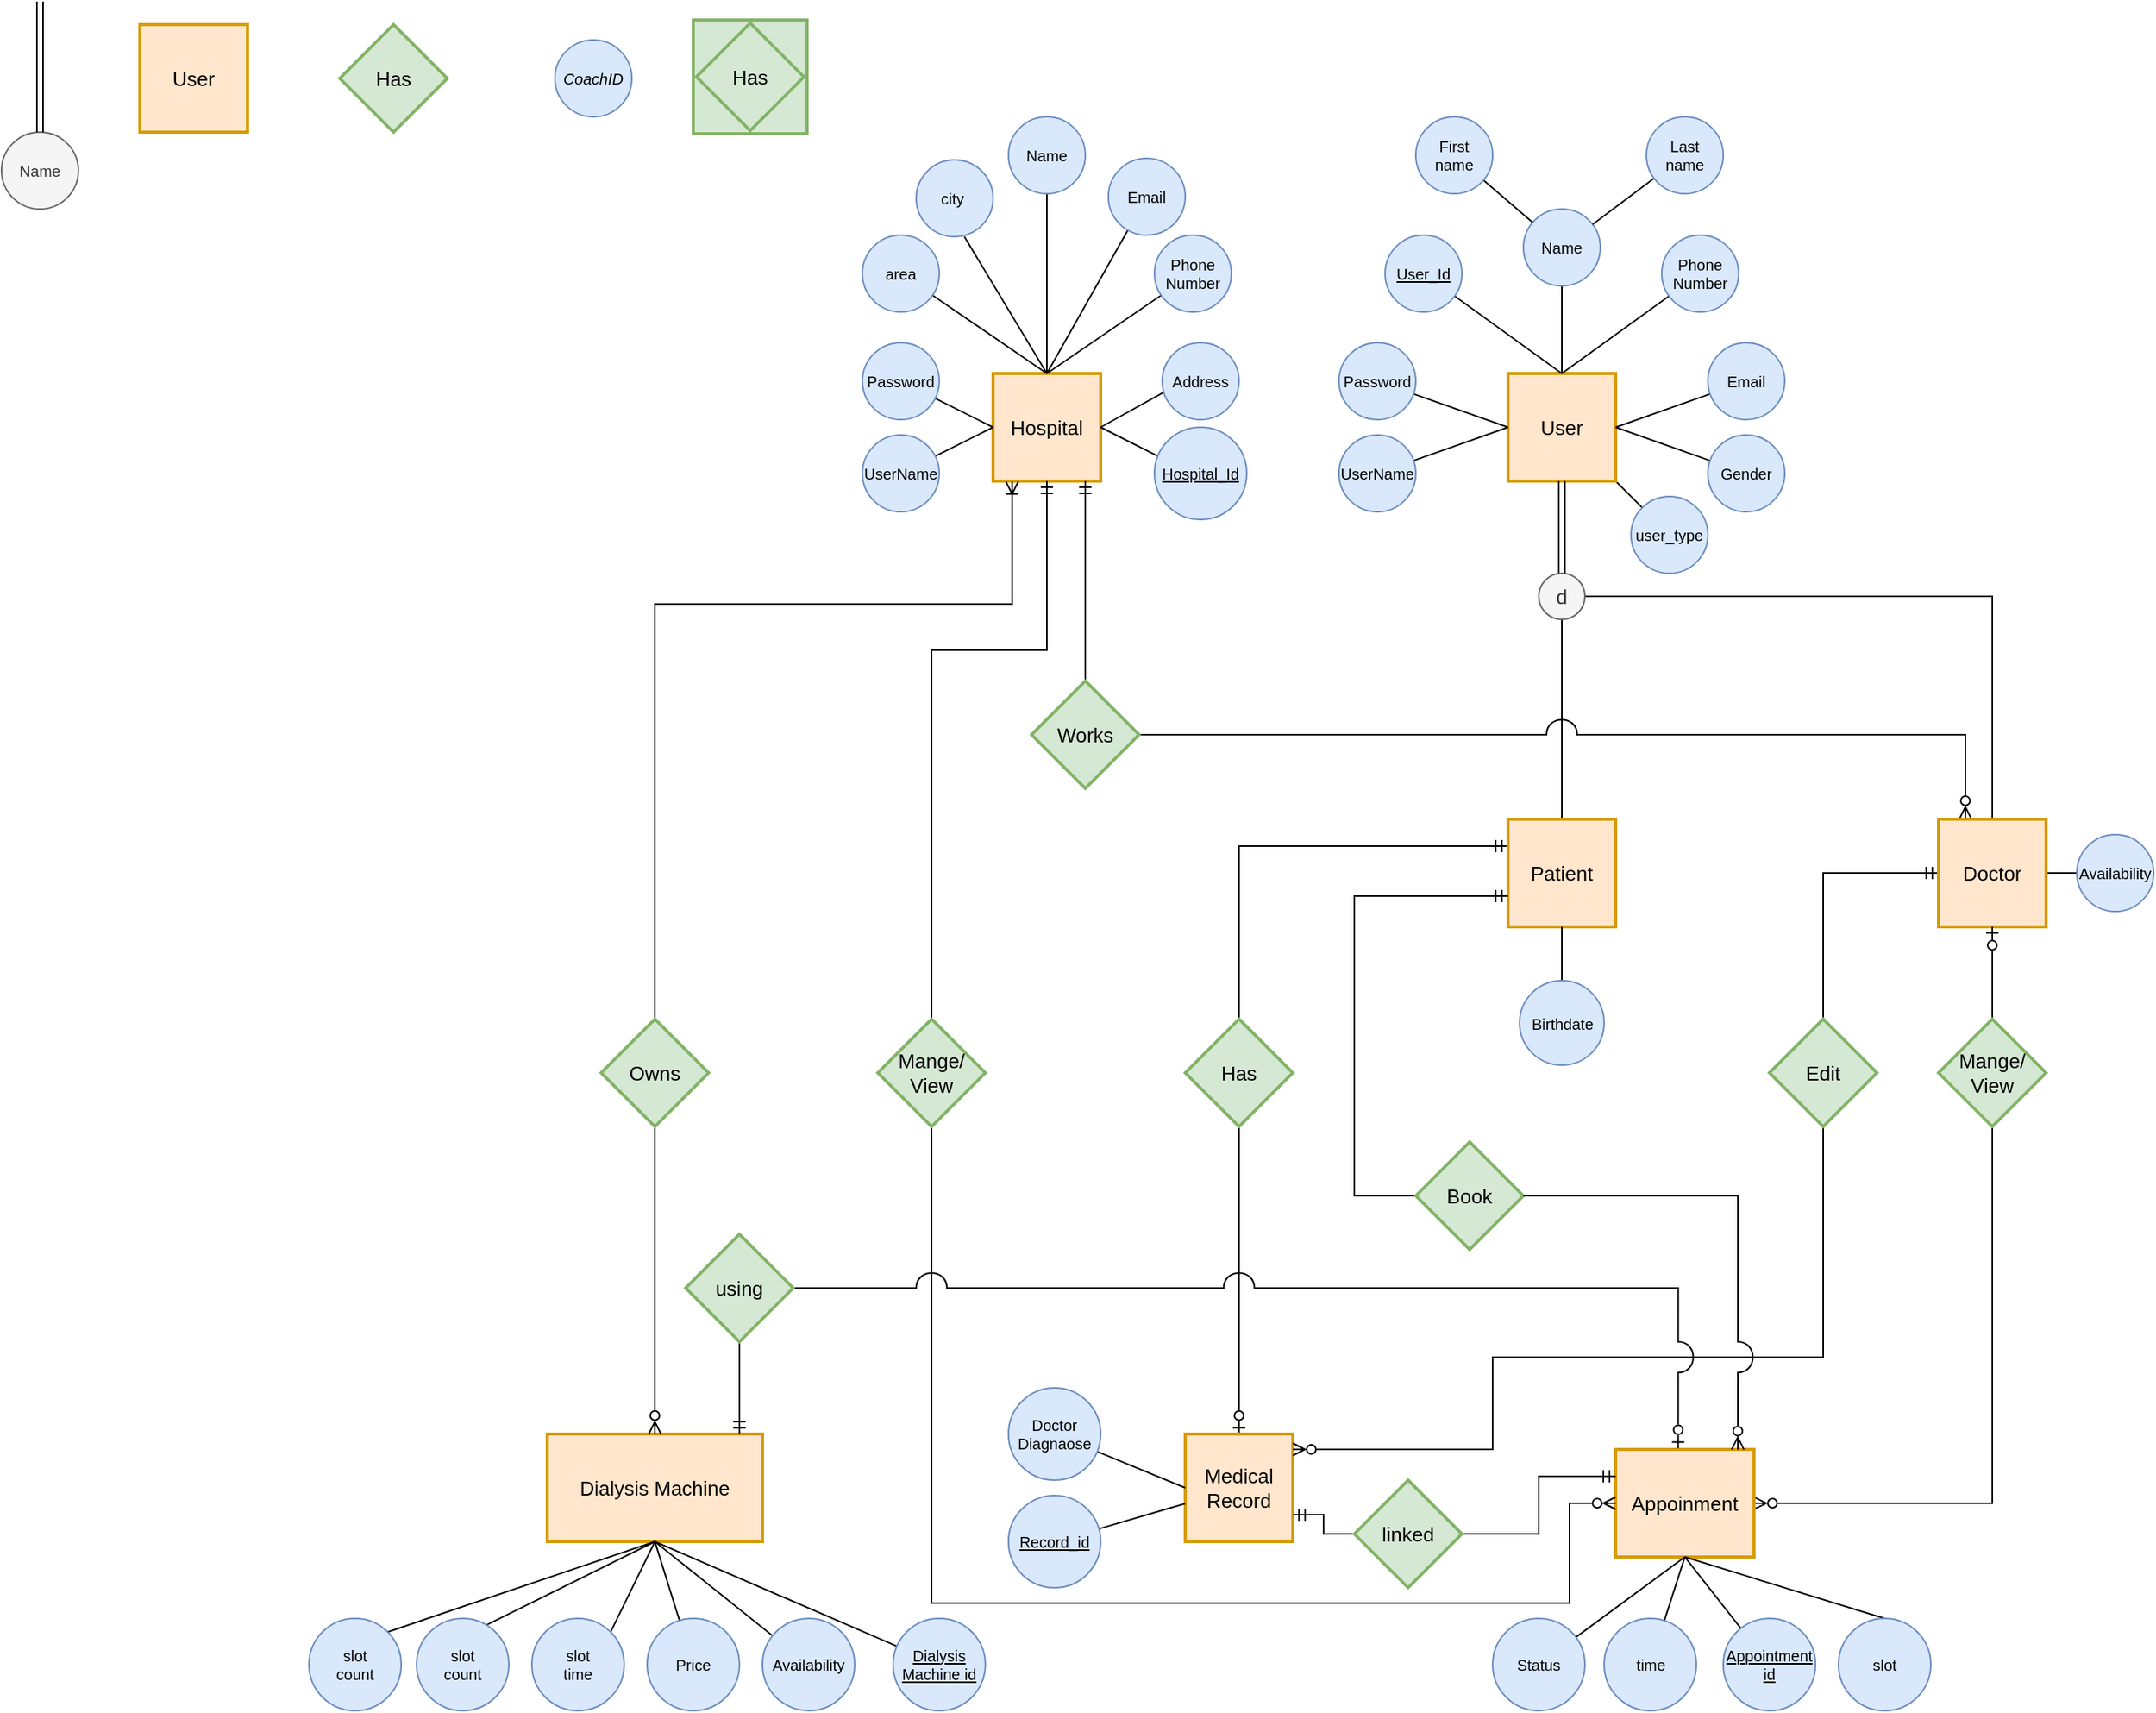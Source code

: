 <mxfile version="21.2.8" type="device">
  <diagram id="fc1f3b67-3c9b-b1b3-7705-706421d27264" name="ERD Habit Tracker app">
    <mxGraphModel dx="1839" dy="582" grid="1" gridSize="10" guides="1" tooltips="1" connect="1" arrows="1" fold="1" page="1" pageScale="1" pageWidth="850" pageHeight="1100" math="0" shadow="0">
      <root>
        <mxCell id="0" />
        <mxCell id="1" parent="0" />
        <mxCell id="j54vr8sCM3AS_-4BOwvj-5" value="Name" style="ellipse;whiteSpace=wrap;html=1;aspect=fixed;fontSize=10;fillColor=#f5f5f5;strokeColor=#666666;fontColor=#333333;" parent="1" vertex="1">
          <mxGeometry x="-830" y="103" width="50" height="50" as="geometry" />
        </mxCell>
        <mxCell id="j54vr8sCM3AS_-4BOwvj-6" value="" style="shape=link;html=1;rounded=0;exitX=0.5;exitY=1;exitDx=0;exitDy=0;" parent="1" target="j54vr8sCM3AS_-4BOwvj-5" edge="1">
          <mxGeometry relative="1" as="geometry">
            <mxPoint x="-805" y="18" as="sourcePoint" />
            <mxPoint x="-630" y="70" as="targetPoint" />
          </mxGeometry>
        </mxCell>
        <mxCell id="j54vr8sCM3AS_-4BOwvj-7" value="User" style="strokeWidth=2;whiteSpace=wrap;html=1;align=center;fontSize=13;fontFamily=Helvetica;fontColor=#000000;strokeColor=#d79b00;fillColor=#ffe6cc;" parent="1" vertex="1">
          <mxGeometry x="-740" y="33" width="70" height="70" as="geometry" />
        </mxCell>
        <mxCell id="j54vr8sCM3AS_-4BOwvj-8" value="Has" style="shape=rhombus;strokeWidth=2;fontSize=13;perimeter=rhombusPerimeter;whiteSpace=wrap;html=1;align=center;fillColor=#d5e8d4;strokeColor=#82b366;" parent="1" vertex="1">
          <mxGeometry x="-610" y="33" width="70" height="70" as="geometry" />
        </mxCell>
        <mxCell id="j54vr8sCM3AS_-4BOwvj-9" value="&lt;i&gt;CoachID&lt;/i&gt;" style="ellipse;whiteSpace=wrap;html=1;aspect=fixed;fontSize=10;fillColor=#dae8fc;strokeColor=#6c8ebf;" parent="1" vertex="1">
          <mxGeometry x="-470" y="43" width="50" height="50" as="geometry" />
        </mxCell>
        <mxCell id="j54vr8sCM3AS_-4BOwvj-12" value="" style="group" parent="1" vertex="1" connectable="0">
          <mxGeometry x="-380" y="30" width="74" height="74" as="geometry" />
        </mxCell>
        <mxCell id="j54vr8sCM3AS_-4BOwvj-13" value="Entity" style="strokeWidth=2;whiteSpace=wrap;html=1;align=center;fontSize=14;fillColor=#d5e8d4;strokeColor=#82b366;" parent="j54vr8sCM3AS_-4BOwvj-12" vertex="1">
          <mxGeometry width="74" height="74" as="geometry" />
        </mxCell>
        <mxCell id="j54vr8sCM3AS_-4BOwvj-14" value="Has" style="shape=rhombus;strokeWidth=2;fontSize=13;perimeter=rhombusPerimeter;whiteSpace=wrap;html=1;align=center;fillColor=#d5e8d4;strokeColor=#82b366;" parent="j54vr8sCM3AS_-4BOwvj-12" vertex="1">
          <mxGeometry x="2" y="2" width="70" height="70" as="geometry" />
        </mxCell>
        <mxCell id="8S6d5TV-LSRBYTjxFOdh-2" style="rounded=0;orthogonalLoop=1;jettySize=auto;html=1;exitX=1;exitY=1;exitDx=0;exitDy=0;entryX=0;entryY=0;entryDx=0;entryDy=0;endArrow=none;endFill=0;" edge="1" parent="1" source="j54vr8sCM3AS_-4BOwvj-15" target="8S6d5TV-LSRBYTjxFOdh-1">
          <mxGeometry relative="1" as="geometry" />
        </mxCell>
        <mxCell id="j54vr8sCM3AS_-4BOwvj-15" value="User" style="strokeWidth=2;whiteSpace=wrap;html=1;align=center;fontSize=13;fontFamily=Helvetica;fontColor=#000000;strokeColor=#d79b00;fillColor=#ffe6cc;" parent="1" vertex="1">
          <mxGeometry x="150" y="260" width="70" height="70" as="geometry" />
        </mxCell>
        <mxCell id="j54vr8sCM3AS_-4BOwvj-18" style="rounded=0;orthogonalLoop=1;jettySize=auto;html=1;endArrow=none;endFill=0;entryX=0.5;entryY=0;entryDx=0;entryDy=0;" parent="1" source="j54vr8sCM3AS_-4BOwvj-17" target="j54vr8sCM3AS_-4BOwvj-15" edge="1">
          <mxGeometry relative="1" as="geometry" />
        </mxCell>
        <mxCell id="j54vr8sCM3AS_-4BOwvj-17" value="&lt;u&gt;User_Id&lt;/u&gt;" style="ellipse;whiteSpace=wrap;html=1;aspect=fixed;fontSize=10;fillColor=#dae8fc;strokeColor=#6c8ebf;" parent="1" vertex="1">
          <mxGeometry x="70" y="170" width="50" height="50" as="geometry" />
        </mxCell>
        <mxCell id="j54vr8sCM3AS_-4BOwvj-29" style="rounded=0;orthogonalLoop=1;jettySize=auto;html=1;endArrow=none;endFill=0;entryX=0.5;entryY=0;entryDx=0;entryDy=0;" parent="1" source="j54vr8sCM3AS_-4BOwvj-20" target="j54vr8sCM3AS_-4BOwvj-15" edge="1">
          <mxGeometry relative="1" as="geometry">
            <mxPoint x="190" y="250" as="targetPoint" />
          </mxGeometry>
        </mxCell>
        <mxCell id="j54vr8sCM3AS_-4BOwvj-20" value="Phone Number" style="ellipse;whiteSpace=wrap;html=1;aspect=fixed;fontSize=10;fillColor=#dae8fc;strokeColor=#6c8ebf;" parent="1" vertex="1">
          <mxGeometry x="250" y="170" width="50" height="50" as="geometry" />
        </mxCell>
        <mxCell id="j54vr8sCM3AS_-4BOwvj-26" style="rounded=0;orthogonalLoop=1;jettySize=auto;html=1;endArrow=none;endFill=0;" parent="1" source="j54vr8sCM3AS_-4BOwvj-22" target="j54vr8sCM3AS_-4BOwvj-15" edge="1">
          <mxGeometry relative="1" as="geometry" />
        </mxCell>
        <mxCell id="j54vr8sCM3AS_-4BOwvj-22" value="Name" style="ellipse;whiteSpace=wrap;html=1;aspect=fixed;fontSize=10;fillColor=#dae8fc;strokeColor=#6c8ebf;" parent="1" vertex="1">
          <mxGeometry x="160" y="153" width="50" height="50" as="geometry" />
        </mxCell>
        <mxCell id="j54vr8sCM3AS_-4BOwvj-27" style="rounded=0;orthogonalLoop=1;jettySize=auto;html=1;endArrow=none;endFill=0;" parent="1" source="j54vr8sCM3AS_-4BOwvj-24" target="j54vr8sCM3AS_-4BOwvj-22" edge="1">
          <mxGeometry relative="1" as="geometry" />
        </mxCell>
        <mxCell id="j54vr8sCM3AS_-4BOwvj-24" value="Last&lt;br&gt;name" style="ellipse;whiteSpace=wrap;html=1;aspect=fixed;fontSize=10;fillColor=#dae8fc;strokeColor=#6c8ebf;" parent="1" vertex="1">
          <mxGeometry x="240" y="93" width="50" height="50" as="geometry" />
        </mxCell>
        <mxCell id="j54vr8sCM3AS_-4BOwvj-28" style="rounded=0;orthogonalLoop=1;jettySize=auto;html=1;endArrow=none;endFill=0;" parent="1" source="j54vr8sCM3AS_-4BOwvj-25" target="j54vr8sCM3AS_-4BOwvj-22" edge="1">
          <mxGeometry relative="1" as="geometry" />
        </mxCell>
        <mxCell id="j54vr8sCM3AS_-4BOwvj-25" value="First &lt;br&gt;name" style="ellipse;whiteSpace=wrap;html=1;aspect=fixed;fontSize=10;fillColor=#dae8fc;strokeColor=#6c8ebf;" parent="1" vertex="1">
          <mxGeometry x="90" y="93" width="50" height="50" as="geometry" />
        </mxCell>
        <mxCell id="j54vr8sCM3AS_-4BOwvj-30" style="rounded=0;orthogonalLoop=1;jettySize=auto;html=1;endArrow=none;endFill=0;entryX=1;entryY=0.5;entryDx=0;entryDy=0;" parent="1" source="j54vr8sCM3AS_-4BOwvj-31" target="j54vr8sCM3AS_-4BOwvj-15" edge="1">
          <mxGeometry relative="1" as="geometry">
            <mxPoint x="227" y="270" as="targetPoint" />
          </mxGeometry>
        </mxCell>
        <mxCell id="j54vr8sCM3AS_-4BOwvj-31" value="Email" style="ellipse;whiteSpace=wrap;html=1;aspect=fixed;fontSize=10;fillColor=#dae8fc;strokeColor=#6c8ebf;" parent="1" vertex="1">
          <mxGeometry x="280" y="240" width="50" height="50" as="geometry" />
        </mxCell>
        <mxCell id="j54vr8sCM3AS_-4BOwvj-33" style="edgeStyle=orthogonalEdgeStyle;rounded=0;orthogonalLoop=1;jettySize=auto;html=1;endArrow=none;endFill=0;shape=link;" parent="1" source="j54vr8sCM3AS_-4BOwvj-32" target="j54vr8sCM3AS_-4BOwvj-15" edge="1">
          <mxGeometry relative="1" as="geometry" />
        </mxCell>
        <mxCell id="j54vr8sCM3AS_-4BOwvj-41" style="edgeStyle=orthogonalEdgeStyle;rounded=0;orthogonalLoop=1;jettySize=auto;html=1;entryX=0.5;entryY=0;entryDx=0;entryDy=0;endArrow=none;endFill=0;" parent="1" source="j54vr8sCM3AS_-4BOwvj-32" target="j54vr8sCM3AS_-4BOwvj-36" edge="1">
          <mxGeometry relative="1" as="geometry" />
        </mxCell>
        <mxCell id="j54vr8sCM3AS_-4BOwvj-42" style="edgeStyle=orthogonalEdgeStyle;rounded=0;orthogonalLoop=1;jettySize=auto;html=1;entryX=0.5;entryY=0;entryDx=0;entryDy=0;endArrow=none;endFill=0;" parent="1" source="j54vr8sCM3AS_-4BOwvj-32" target="j54vr8sCM3AS_-4BOwvj-35" edge="1">
          <mxGeometry relative="1" as="geometry" />
        </mxCell>
        <mxCell id="j54vr8sCM3AS_-4BOwvj-32" value="&lt;font style=&quot;font-size: 13px;&quot;&gt;d&lt;/font&gt;" style="ellipse;whiteSpace=wrap;html=1;aspect=fixed;fontSize=10;fillColor=#f5f5f5;strokeColor=#666666;fontColor=#333333;" parent="1" vertex="1">
          <mxGeometry x="170" y="390" width="30" height="30" as="geometry" />
        </mxCell>
        <mxCell id="-wELDlrGeIdnjE-AUqKl-13" style="edgeStyle=orthogonalEdgeStyle;rounded=0;orthogonalLoop=1;jettySize=auto;html=1;entryX=0.5;entryY=1;entryDx=0;entryDy=0;endArrow=none;endFill=0;" parent="1" source="j54vr8sCM3AS_-4BOwvj-34" target="-wELDlrGeIdnjE-AUqKl-12" edge="1">
          <mxGeometry relative="1" as="geometry" />
        </mxCell>
        <mxCell id="j54vr8sCM3AS_-4BOwvj-34" value="Hospital" style="strokeWidth=2;whiteSpace=wrap;html=1;align=center;fontSize=13;fontFamily=Helvetica;fontColor=#000000;strokeColor=#d79b00;fillColor=#ffe6cc;" parent="1" vertex="1">
          <mxGeometry x="-185" y="260" width="70" height="70" as="geometry" />
        </mxCell>
        <mxCell id="j54vr8sCM3AS_-4BOwvj-123" style="edgeStyle=orthogonalEdgeStyle;rounded=0;orthogonalLoop=1;jettySize=auto;html=1;entryX=0.5;entryY=0;entryDx=0;entryDy=0;endArrow=none;endFill=0;startArrow=ERmandOne;startFill=0;" parent="1" source="j54vr8sCM3AS_-4BOwvj-35" target="j54vr8sCM3AS_-4BOwvj-119" edge="1">
          <mxGeometry relative="1" as="geometry" />
        </mxCell>
        <mxCell id="j54vr8sCM3AS_-4BOwvj-141" style="edgeStyle=orthogonalEdgeStyle;rounded=0;orthogonalLoop=1;jettySize=auto;html=1;exitX=0.25;exitY=0;exitDx=0;exitDy=0;entryX=1;entryY=0.5;entryDx=0;entryDy=0;endArrow=none;endFill=0;startArrow=ERzeroToMany;startFill=0;jumpSize=20;jumpStyle=arc;" parent="1" source="j54vr8sCM3AS_-4BOwvj-35" target="j54vr8sCM3AS_-4BOwvj-129" edge="1">
          <mxGeometry relative="1" as="geometry">
            <mxPoint x="-240" y="505" as="targetPoint" />
            <Array as="points">
              <mxPoint x="448" y="495" />
            </Array>
          </mxGeometry>
        </mxCell>
        <mxCell id="EyjTof-p0_s5qoq8Op2--2" style="rounded=0;orthogonalLoop=1;jettySize=auto;html=1;exitX=1;exitY=0.5;exitDx=0;exitDy=0;entryX=0;entryY=0.5;entryDx=0;entryDy=0;endArrow=none;endFill=0;" parent="1" source="j54vr8sCM3AS_-4BOwvj-35" target="EyjTof-p0_s5qoq8Op2--1" edge="1">
          <mxGeometry relative="1" as="geometry" />
        </mxCell>
        <mxCell id="j54vr8sCM3AS_-4BOwvj-35" value="Doctor" style="strokeWidth=2;whiteSpace=wrap;html=1;align=center;fontSize=13;fontFamily=Helvetica;fontColor=#000000;strokeColor=#d79b00;fillColor=#ffe6cc;" parent="1" vertex="1">
          <mxGeometry x="430" y="550" width="70" height="70" as="geometry" />
        </mxCell>
        <mxCell id="j54vr8sCM3AS_-4BOwvj-76" style="edgeStyle=orthogonalEdgeStyle;rounded=0;orthogonalLoop=1;jettySize=auto;html=1;entryX=0.5;entryY=0;entryDx=0;entryDy=0;startArrow=ERmandOne;startFill=0;endArrow=none;endFill=0;jumpSize=9;exitX=0;exitY=0.25;exitDx=0;exitDy=0;" parent="1" source="j54vr8sCM3AS_-4BOwvj-36" target="j54vr8sCM3AS_-4BOwvj-62" edge="1">
          <mxGeometry relative="1" as="geometry" />
        </mxCell>
        <mxCell id="j54vr8sCM3AS_-4BOwvj-36" value="Patient" style="strokeWidth=2;whiteSpace=wrap;html=1;align=center;fontSize=13;fontFamily=Helvetica;fontColor=#000000;strokeColor=#d79b00;fillColor=#ffe6cc;" parent="1" vertex="1">
          <mxGeometry x="150" y="550" width="70" height="70" as="geometry" />
        </mxCell>
        <mxCell id="GgUCLowPB-rWNKc8fll5-7" style="rounded=0;orthogonalLoop=1;jettySize=auto;html=1;entryX=1;entryY=0.5;entryDx=0;entryDy=0;endArrow=none;endFill=0;" parent="1" target="j54vr8sCM3AS_-4BOwvj-34" edge="1">
          <mxGeometry relative="1" as="geometry">
            <mxPoint x="-77.431" y="313.962" as="sourcePoint" />
          </mxGeometry>
        </mxCell>
        <mxCell id="GgUCLowPB-rWNKc8fll5-8" style="rounded=0;orthogonalLoop=1;jettySize=auto;html=1;entryX=1;entryY=0.5;entryDx=0;entryDy=0;endArrow=none;endFill=0;exitX=0.1;exitY=0.6;exitDx=0;exitDy=0;exitPerimeter=0;" parent="1" source="kqjBh0B1r9YaiWJz7lT--20" target="j54vr8sCM3AS_-4BOwvj-34" edge="1">
          <mxGeometry relative="1" as="geometry">
            <mxPoint x="-81.047" y="274.884" as="sourcePoint" />
          </mxGeometry>
        </mxCell>
        <mxCell id="j54vr8sCM3AS_-4BOwvj-53" style="rounded=0;orthogonalLoop=1;jettySize=auto;html=1;entryX=0.5;entryY=1;entryDx=0;entryDy=0;endArrow=none;endFill=0;" parent="1" source="j54vr8sCM3AS_-4BOwvj-49" target="j54vr8sCM3AS_-4BOwvj-36" edge="1">
          <mxGeometry relative="1" as="geometry" />
        </mxCell>
        <mxCell id="j54vr8sCM3AS_-4BOwvj-49" value="Birthdate" style="ellipse;whiteSpace=wrap;html=1;aspect=fixed;fontSize=10;fillColor=#dae8fc;strokeColor=#6c8ebf;" parent="1" vertex="1">
          <mxGeometry x="157.5" y="655" width="55" height="55" as="geometry" />
        </mxCell>
        <mxCell id="j54vr8sCM3AS_-4BOwvj-68" style="edgeStyle=orthogonalEdgeStyle;rounded=0;orthogonalLoop=1;jettySize=auto;html=1;entryX=0.5;entryY=0;entryDx=0;entryDy=0;startArrow=none;startFill=0;endArrow=ERzeroToOne;endFill=0;" parent="1" source="j54vr8sCM3AS_-4BOwvj-62" target="j54vr8sCM3AS_-4BOwvj-63" edge="1">
          <mxGeometry relative="1" as="geometry" />
        </mxCell>
        <mxCell id="j54vr8sCM3AS_-4BOwvj-62" value="Has" style="shape=rhombus;strokeWidth=2;fontSize=13;perimeter=rhombusPerimeter;whiteSpace=wrap;html=1;align=center;fillColor=#d5e8d4;strokeColor=#82b366;" parent="1" vertex="1">
          <mxGeometry x="-60" y="680" width="70" height="70" as="geometry" />
        </mxCell>
        <mxCell id="j54vr8sCM3AS_-4BOwvj-63" value="Medical Record" style="strokeWidth=2;whiteSpace=wrap;html=1;align=center;fontSize=13;fontFamily=Helvetica;fontColor=#000000;strokeColor=#d79b00;fillColor=#ffe6cc;" parent="1" vertex="1">
          <mxGeometry x="-60" y="950" width="70" height="70" as="geometry" />
        </mxCell>
        <mxCell id="j54vr8sCM3AS_-4BOwvj-81" style="rounded=0;orthogonalLoop=1;jettySize=auto;html=1;endArrow=none;endFill=0;" parent="1" source="j54vr8sCM3AS_-4BOwvj-78" target="j54vr8sCM3AS_-4BOwvj-63" edge="1">
          <mxGeometry relative="1" as="geometry" />
        </mxCell>
        <mxCell id="j54vr8sCM3AS_-4BOwvj-78" value="&lt;u&gt;Record_id&lt;/u&gt;" style="ellipse;whiteSpace=wrap;html=1;aspect=fixed;fontSize=10;fillColor=#dae8fc;strokeColor=#6c8ebf;" parent="1" vertex="1">
          <mxGeometry x="-175" y="990" width="60" height="60" as="geometry" />
        </mxCell>
        <mxCell id="j54vr8sCM3AS_-4BOwvj-86" style="edgeStyle=orthogonalEdgeStyle;rounded=0;orthogonalLoop=1;jettySize=auto;html=1;entryX=0.5;entryY=1;entryDx=0;entryDy=0;endArrow=ERzeroToOne;endFill=0;" parent="1" source="j54vr8sCM3AS_-4BOwvj-84" target="j54vr8sCM3AS_-4BOwvj-35" edge="1">
          <mxGeometry relative="1" as="geometry" />
        </mxCell>
        <mxCell id="j54vr8sCM3AS_-4BOwvj-127" style="edgeStyle=orthogonalEdgeStyle;rounded=0;orthogonalLoop=1;jettySize=auto;html=1;entryX=1;entryY=0.5;entryDx=0;entryDy=0;endArrow=ERzeroToMany;endFill=0;" parent="1" source="j54vr8sCM3AS_-4BOwvj-84" target="j54vr8sCM3AS_-4BOwvj-94" edge="1">
          <mxGeometry relative="1" as="geometry">
            <mxPoint x="465" y="1020" as="targetPoint" />
            <Array as="points">
              <mxPoint x="465" y="995" />
            </Array>
          </mxGeometry>
        </mxCell>
        <mxCell id="j54vr8sCM3AS_-4BOwvj-84" value="Mange/&lt;br&gt;View" style="shape=rhombus;strokeWidth=2;fontSize=13;perimeter=rhombusPerimeter;whiteSpace=wrap;html=1;align=center;fillColor=#d5e8d4;strokeColor=#82b366;" parent="1" vertex="1">
          <mxGeometry x="430" y="680" width="70" height="70" as="geometry" />
        </mxCell>
        <mxCell id="j54vr8sCM3AS_-4BOwvj-90" style="edgeStyle=orthogonalEdgeStyle;rounded=0;orthogonalLoop=1;jettySize=auto;html=1;entryX=0;entryY=0.714;entryDx=0;entryDy=0;entryPerimeter=0;endArrow=ERmandOne;endFill=0;exitX=0;exitY=0.5;exitDx=0;exitDy=0;" parent="1" source="j54vr8sCM3AS_-4BOwvj-88" target="j54vr8sCM3AS_-4BOwvj-36" edge="1">
          <mxGeometry relative="1" as="geometry">
            <mxPoint x="40" y="600" as="targetPoint" />
            <Array as="points">
              <mxPoint x="50" y="795" />
              <mxPoint x="50" y="600" />
            </Array>
          </mxGeometry>
        </mxCell>
        <mxCell id="j54vr8sCM3AS_-4BOwvj-88" value="Book" style="shape=rhombus;strokeWidth=2;fontSize=13;perimeter=rhombusPerimeter;whiteSpace=wrap;html=1;align=center;fillColor=#d5e8d4;strokeColor=#82b366;" parent="1" vertex="1">
          <mxGeometry x="90" y="760" width="70" height="70" as="geometry" />
        </mxCell>
        <mxCell id="j54vr8sCM3AS_-4BOwvj-94" value="Appoinment" style="strokeWidth=2;whiteSpace=wrap;html=1;align=center;fontSize=13;fontFamily=Helvetica;fontColor=#000000;strokeColor=#d79b00;fillColor=#ffe6cc;" parent="1" vertex="1">
          <mxGeometry x="220" y="960" width="90" height="70" as="geometry" />
        </mxCell>
        <mxCell id="j54vr8sCM3AS_-4BOwvj-105" style="rounded=0;orthogonalLoop=1;jettySize=auto;html=1;entryX=0.5;entryY=1;entryDx=0;entryDy=0;endArrow=none;endFill=0;" parent="1" source="j54vr8sCM3AS_-4BOwvj-95" target="j54vr8sCM3AS_-4BOwvj-94" edge="1">
          <mxGeometry relative="1" as="geometry" />
        </mxCell>
        <mxCell id="j54vr8sCM3AS_-4BOwvj-95" value="Status" style="ellipse;whiteSpace=wrap;html=1;aspect=fixed;fontSize=10;fillColor=#dae8fc;strokeColor=#6c8ebf;" parent="1" vertex="1">
          <mxGeometry x="140" y="1070" width="60" height="60" as="geometry" />
        </mxCell>
        <mxCell id="j54vr8sCM3AS_-4BOwvj-104" style="rounded=0;orthogonalLoop=1;jettySize=auto;html=1;endArrow=none;endFill=0;entryX=0.5;entryY=1;entryDx=0;entryDy=0;" parent="1" source="j54vr8sCM3AS_-4BOwvj-99" target="j54vr8sCM3AS_-4BOwvj-94" edge="1">
          <mxGeometry relative="1" as="geometry" />
        </mxCell>
        <mxCell id="j54vr8sCM3AS_-4BOwvj-99" value="time" style="ellipse;whiteSpace=wrap;html=1;aspect=fixed;fontSize=10;fillColor=#dae8fc;strokeColor=#6c8ebf;" parent="1" vertex="1">
          <mxGeometry x="212.5" y="1070" width="60" height="60" as="geometry" />
        </mxCell>
        <mxCell id="j54vr8sCM3AS_-4BOwvj-103" style="rounded=0;orthogonalLoop=1;jettySize=auto;html=1;entryX=0.5;entryY=1;entryDx=0;entryDy=0;endArrow=none;endFill=0;" parent="1" source="j54vr8sCM3AS_-4BOwvj-100" target="j54vr8sCM3AS_-4BOwvj-94" edge="1">
          <mxGeometry relative="1" as="geometry" />
        </mxCell>
        <mxCell id="j54vr8sCM3AS_-4BOwvj-100" value="&lt;u&gt;Appointment&lt;br&gt;id&lt;/u&gt;" style="ellipse;whiteSpace=wrap;html=1;aspect=fixed;fontSize=10;fillColor=#dae8fc;strokeColor=#6c8ebf;" parent="1" vertex="1">
          <mxGeometry x="290" y="1070" width="60" height="60" as="geometry" />
        </mxCell>
        <mxCell id="j54vr8sCM3AS_-4BOwvj-106" value="Dialysis Machine" style="strokeWidth=2;whiteSpace=wrap;html=1;align=center;fontSize=13;fontFamily=Helvetica;fontColor=#000000;strokeColor=#d79b00;fillColor=#ffe6cc;" parent="1" vertex="1">
          <mxGeometry x="-475" y="950" width="140" height="70" as="geometry" />
        </mxCell>
        <mxCell id="j54vr8sCM3AS_-4BOwvj-108" style="edgeStyle=orthogonalEdgeStyle;rounded=0;orthogonalLoop=1;jettySize=auto;html=1;endArrow=ERoneToMany;endFill=0;elbow=vertical;entryX=0.177;entryY=1.005;entryDx=0;entryDy=0;exitX=0.5;exitY=0;exitDx=0;exitDy=0;entryPerimeter=0;" parent="1" source="j54vr8sCM3AS_-4BOwvj-107" target="j54vr8sCM3AS_-4BOwvj-34" edge="1">
          <mxGeometry relative="1" as="geometry">
            <Array as="points">
              <mxPoint x="-405" y="410" />
              <mxPoint x="-173" y="410" />
            </Array>
            <mxPoint x="-220" y="295" as="targetPoint" />
            <mxPoint x="-410" y="570" as="sourcePoint" />
          </mxGeometry>
        </mxCell>
        <mxCell id="j54vr8sCM3AS_-4BOwvj-109" style="edgeStyle=orthogonalEdgeStyle;rounded=0;orthogonalLoop=1;jettySize=auto;html=1;endArrow=ERzeroToMany;endFill=0;" parent="1" source="j54vr8sCM3AS_-4BOwvj-107" target="j54vr8sCM3AS_-4BOwvj-106" edge="1">
          <mxGeometry relative="1" as="geometry" />
        </mxCell>
        <mxCell id="j54vr8sCM3AS_-4BOwvj-107" value="Owns" style="shape=rhombus;strokeWidth=2;fontSize=13;perimeter=rhombusPerimeter;whiteSpace=wrap;html=1;align=center;fillColor=#d5e8d4;strokeColor=#82b366;" parent="1" vertex="1">
          <mxGeometry x="-440" y="680" width="70" height="70" as="geometry" />
        </mxCell>
        <mxCell id="j54vr8sCM3AS_-4BOwvj-115" style="rounded=0;orthogonalLoop=1;jettySize=auto;html=1;entryX=0.5;entryY=1;entryDx=0;entryDy=0;endArrow=none;endFill=0;" parent="1" source="j54vr8sCM3AS_-4BOwvj-110" target="j54vr8sCM3AS_-4BOwvj-106" edge="1">
          <mxGeometry relative="1" as="geometry" />
        </mxCell>
        <mxCell id="j54vr8sCM3AS_-4BOwvj-110" value="Price" style="ellipse;whiteSpace=wrap;html=1;aspect=fixed;fontSize=10;fillColor=#dae8fc;strokeColor=#6c8ebf;" parent="1" vertex="1">
          <mxGeometry x="-410" y="1070" width="60" height="60" as="geometry" />
        </mxCell>
        <mxCell id="j54vr8sCM3AS_-4BOwvj-116" style="rounded=0;orthogonalLoop=1;jettySize=auto;html=1;entryX=0.5;entryY=1;entryDx=0;entryDy=0;endArrow=none;endFill=0;" parent="1" source="j54vr8sCM3AS_-4BOwvj-111" target="j54vr8sCM3AS_-4BOwvj-106" edge="1">
          <mxGeometry relative="1" as="geometry" />
        </mxCell>
        <mxCell id="j54vr8sCM3AS_-4BOwvj-111" value="Availability" style="ellipse;whiteSpace=wrap;html=1;aspect=fixed;fontSize=10;fillColor=#dae8fc;strokeColor=#6c8ebf;" parent="1" vertex="1">
          <mxGeometry x="-335" y="1070" width="60" height="60" as="geometry" />
        </mxCell>
        <mxCell id="j54vr8sCM3AS_-4BOwvj-117" style="rounded=0;orthogonalLoop=1;jettySize=auto;html=1;entryX=0.5;entryY=1;entryDx=0;entryDy=0;endArrow=none;endFill=0;" parent="1" source="j54vr8sCM3AS_-4BOwvj-113" target="j54vr8sCM3AS_-4BOwvj-106" edge="1">
          <mxGeometry relative="1" as="geometry" />
        </mxCell>
        <mxCell id="j54vr8sCM3AS_-4BOwvj-113" value="&lt;u&gt;Dialysis&lt;br&gt;Machine id&lt;/u&gt;" style="ellipse;whiteSpace=wrap;html=1;aspect=fixed;fontSize=10;fillColor=#dae8fc;strokeColor=#6c8ebf;" parent="1" vertex="1">
          <mxGeometry x="-250" y="1070" width="60" height="60" as="geometry" />
        </mxCell>
        <mxCell id="j54vr8sCM3AS_-4BOwvj-125" style="edgeStyle=orthogonalEdgeStyle;rounded=0;orthogonalLoop=1;jettySize=auto;html=1;jumpStyle=arc;jumpSize=20;endArrow=ERzeroToMany;endFill=0;" parent="1" source="j54vr8sCM3AS_-4BOwvj-119" target="j54vr8sCM3AS_-4BOwvj-63" edge="1">
          <mxGeometry relative="1" as="geometry">
            <Array as="points">
              <mxPoint x="355" y="900" />
              <mxPoint x="140" y="900" />
              <mxPoint x="140" y="960" />
            </Array>
          </mxGeometry>
        </mxCell>
        <mxCell id="j54vr8sCM3AS_-4BOwvj-119" value="Edit" style="shape=rhombus;strokeWidth=2;fontSize=13;perimeter=rhombusPerimeter;whiteSpace=wrap;html=1;align=center;fillColor=#d5e8d4;strokeColor=#82b366;" parent="1" vertex="1">
          <mxGeometry x="320" y="680" width="70" height="70" as="geometry" />
        </mxCell>
        <mxCell id="GgUCLowPB-rWNKc8fll5-6" style="edgeStyle=orthogonalEdgeStyle;rounded=0;orthogonalLoop=1;jettySize=auto;html=1;endArrow=ERmandOne;endFill=0;" parent="1" source="j54vr8sCM3AS_-4BOwvj-129" edge="1">
          <mxGeometry relative="1" as="geometry">
            <mxPoint x="-125" y="330" as="targetPoint" />
          </mxGeometry>
        </mxCell>
        <mxCell id="j54vr8sCM3AS_-4BOwvj-129" value="Works" style="shape=rhombus;strokeWidth=2;fontSize=13;perimeter=rhombusPerimeter;whiteSpace=wrap;html=1;align=center;fillColor=#d5e8d4;strokeColor=#82b366;" parent="1" vertex="1">
          <mxGeometry x="-160" y="460" width="70" height="70" as="geometry" />
        </mxCell>
        <mxCell id="GgUCLowPB-rWNKc8fll5-11" style="rounded=0;orthogonalLoop=1;jettySize=auto;html=1;entryX=0.5;entryY=0;entryDx=0;entryDy=0;endArrow=none;endFill=0;" parent="1" source="GgUCLowPB-rWNKc8fll5-9" target="j54vr8sCM3AS_-4BOwvj-34" edge="1">
          <mxGeometry relative="1" as="geometry" />
        </mxCell>
        <mxCell id="GgUCLowPB-rWNKc8fll5-9" value="Phone Number" style="ellipse;whiteSpace=wrap;html=1;aspect=fixed;fontSize=10;fillColor=#dae8fc;strokeColor=#6c8ebf;" parent="1" vertex="1">
          <mxGeometry x="-80" y="170" width="50" height="50" as="geometry" />
        </mxCell>
        <mxCell id="GgUCLowPB-rWNKc8fll5-12" style="rounded=0;orthogonalLoop=1;jettySize=auto;html=1;entryX=0.5;entryY=0;entryDx=0;entryDy=0;endArrow=none;endFill=0;" parent="1" source="GgUCLowPB-rWNKc8fll5-10" target="j54vr8sCM3AS_-4BOwvj-34" edge="1">
          <mxGeometry relative="1" as="geometry" />
        </mxCell>
        <mxCell id="GgUCLowPB-rWNKc8fll5-10" value="Email" style="ellipse;whiteSpace=wrap;html=1;aspect=fixed;fontSize=10;fillColor=#dae8fc;strokeColor=#6c8ebf;" parent="1" vertex="1">
          <mxGeometry x="-110" y="120" width="50" height="50" as="geometry" />
        </mxCell>
        <mxCell id="oXZRPyXRySQb0t9vhp2k-3" style="edgeStyle=orthogonalEdgeStyle;rounded=0;orthogonalLoop=1;jettySize=auto;html=1;exitX=0.5;exitY=1;exitDx=0;exitDy=0;entryX=0;entryY=0.5;entryDx=0;entryDy=0;endArrow=ERzeroToMany;endFill=0;" parent="1" source="oXZRPyXRySQb0t9vhp2k-1" target="j54vr8sCM3AS_-4BOwvj-94" edge="1">
          <mxGeometry relative="1" as="geometry">
            <Array as="points">
              <mxPoint x="-225" y="1060" />
              <mxPoint x="190" y="1060" />
              <mxPoint x="190" y="995" />
            </Array>
          </mxGeometry>
        </mxCell>
        <mxCell id="kqjBh0B1r9YaiWJz7lT--18" style="edgeStyle=orthogonalEdgeStyle;rounded=0;orthogonalLoop=1;jettySize=auto;html=1;exitX=0.5;exitY=0;exitDx=0;exitDy=0;entryX=0.5;entryY=1;entryDx=0;entryDy=0;endArrow=ERmandOne;endFill=0;" parent="1" source="oXZRPyXRySQb0t9vhp2k-1" target="j54vr8sCM3AS_-4BOwvj-34" edge="1">
          <mxGeometry relative="1" as="geometry">
            <Array as="points">
              <mxPoint x="-225" y="440" />
              <mxPoint x="-150" y="440" />
            </Array>
          </mxGeometry>
        </mxCell>
        <mxCell id="oXZRPyXRySQb0t9vhp2k-1" value="Mange/&lt;br style=&quot;border-color: var(--border-color);&quot;&gt;View" style="shape=rhombus;strokeWidth=2;fontSize=13;perimeter=rhombusPerimeter;whiteSpace=wrap;html=1;align=center;fillColor=#d5e8d4;strokeColor=#82b366;" parent="1" vertex="1">
          <mxGeometry x="-260" y="680" width="70" height="70" as="geometry" />
        </mxCell>
        <mxCell id="oXZRPyXRySQb0t9vhp2k-5" style="edgeStyle=orthogonalEdgeStyle;rounded=0;orthogonalLoop=1;jettySize=auto;html=1;entryX=1;entryY=0.75;entryDx=0;entryDy=0;endArrow=ERmandOne;endFill=0;" parent="1" source="oXZRPyXRySQb0t9vhp2k-4" target="j54vr8sCM3AS_-4BOwvj-63" edge="1">
          <mxGeometry relative="1" as="geometry" />
        </mxCell>
        <mxCell id="oXZRPyXRySQb0t9vhp2k-6" style="edgeStyle=orthogonalEdgeStyle;rounded=0;orthogonalLoop=1;jettySize=auto;html=1;entryX=0;entryY=0.25;entryDx=0;entryDy=0;jumpStyle=none;jumpSize=17;endArrow=ERmandOne;endFill=0;" parent="1" source="oXZRPyXRySQb0t9vhp2k-4" target="j54vr8sCM3AS_-4BOwvj-94" edge="1">
          <mxGeometry relative="1" as="geometry" />
        </mxCell>
        <mxCell id="oXZRPyXRySQb0t9vhp2k-4" value="linked" style="shape=rhombus;strokeWidth=2;fontSize=13;perimeter=rhombusPerimeter;whiteSpace=wrap;html=1;align=center;fillColor=#d5e8d4;strokeColor=#82b366;" parent="1" vertex="1">
          <mxGeometry x="50" y="980" width="70" height="70" as="geometry" />
        </mxCell>
        <mxCell id="kqjBh0B1r9YaiWJz7lT--10" style="edgeStyle=orthogonalEdgeStyle;rounded=0;orthogonalLoop=1;jettySize=auto;html=1;entryX=0.893;entryY=0;entryDx=0;entryDy=0;entryPerimeter=0;endArrow=ERmandOne;endFill=0;" parent="1" source="M6CIClV-1CO_GCqlJLZ7-1" target="j54vr8sCM3AS_-4BOwvj-106" edge="1">
          <mxGeometry relative="1" as="geometry" />
        </mxCell>
        <mxCell id="kqjBh0B1r9YaiWJz7lT--11" style="edgeStyle=orthogonalEdgeStyle;rounded=0;orthogonalLoop=1;jettySize=auto;html=1;entryX=0.452;entryY=-0.01;entryDx=0;entryDy=0;entryPerimeter=0;endArrow=ERzeroToOne;endFill=0;jumpStyle=arc;jumpSize=20;" parent="1" source="M6CIClV-1CO_GCqlJLZ7-1" target="j54vr8sCM3AS_-4BOwvj-94" edge="1">
          <mxGeometry relative="1" as="geometry" />
        </mxCell>
        <mxCell id="M6CIClV-1CO_GCqlJLZ7-1" value="using" style="shape=rhombus;strokeWidth=2;fontSize=13;perimeter=rhombusPerimeter;whiteSpace=wrap;html=1;align=center;fillColor=#d5e8d4;strokeColor=#82b366;" parent="1" vertex="1">
          <mxGeometry x="-385" y="820" width="70" height="70" as="geometry" />
        </mxCell>
        <mxCell id="NIKDauTSCPBSn45b-ndQ-4" style="rounded=0;orthogonalLoop=1;jettySize=auto;html=1;endArrow=none;endFill=0;entryX=1;entryY=0.5;entryDx=0;entryDy=0;" parent="1" source="NIKDauTSCPBSn45b-ndQ-3" target="j54vr8sCM3AS_-4BOwvj-15" edge="1">
          <mxGeometry relative="1" as="geometry" />
        </mxCell>
        <mxCell id="NIKDauTSCPBSn45b-ndQ-3" value="Gender" style="ellipse;whiteSpace=wrap;html=1;aspect=fixed;fontSize=10;fillColor=#dae8fc;strokeColor=#6c8ebf;" parent="1" vertex="1">
          <mxGeometry x="280" y="300" width="50" height="50" as="geometry" />
        </mxCell>
        <mxCell id="NIKDauTSCPBSn45b-ndQ-6" style="rounded=0;orthogonalLoop=1;jettySize=auto;html=1;endArrow=none;endFill=0;entryX=0;entryY=0.5;entryDx=0;entryDy=0;" parent="1" source="NIKDauTSCPBSn45b-ndQ-5" target="j54vr8sCM3AS_-4BOwvj-15" edge="1">
          <mxGeometry relative="1" as="geometry" />
        </mxCell>
        <mxCell id="NIKDauTSCPBSn45b-ndQ-5" value="Password" style="ellipse;whiteSpace=wrap;html=1;aspect=fixed;fontSize=10;fillColor=#dae8fc;strokeColor=#6c8ebf;" parent="1" vertex="1">
          <mxGeometry x="40" y="240" width="50" height="50" as="geometry" />
        </mxCell>
        <mxCell id="NIKDauTSCPBSn45b-ndQ-8" style="rounded=0;orthogonalLoop=1;jettySize=auto;html=1;entryX=0;entryY=0.5;entryDx=0;entryDy=0;endArrow=none;endFill=0;" parent="1" source="NIKDauTSCPBSn45b-ndQ-7" target="j54vr8sCM3AS_-4BOwvj-15" edge="1">
          <mxGeometry relative="1" as="geometry" />
        </mxCell>
        <mxCell id="NIKDauTSCPBSn45b-ndQ-7" value="UserName" style="ellipse;whiteSpace=wrap;html=1;aspect=fixed;fontSize=10;fillColor=#dae8fc;strokeColor=#6c8ebf;" parent="1" vertex="1">
          <mxGeometry x="40" y="300" width="50" height="50" as="geometry" />
        </mxCell>
        <mxCell id="kqjBh0B1r9YaiWJz7lT--2" style="rounded=0;orthogonalLoop=1;jettySize=auto;html=1;endArrow=none;endFill=0;" parent="1" source="w7iaAHiQ_iuCOMKY4hOQ-1" edge="1">
          <mxGeometry relative="1" as="geometry">
            <mxPoint x="-150" y="260" as="targetPoint" />
          </mxGeometry>
        </mxCell>
        <mxCell id="w7iaAHiQ_iuCOMKY4hOQ-1" value="&lt;span&gt;area&lt;/span&gt;" style="ellipse;whiteSpace=wrap;html=1;aspect=fixed;fontSize=10;fillColor=#dae8fc;strokeColor=#6c8ebf;fontStyle=0" parent="1" vertex="1">
          <mxGeometry x="-270" y="170" width="50" height="50" as="geometry" />
        </mxCell>
        <mxCell id="kqjBh0B1r9YaiWJz7lT--17" style="rounded=0;orthogonalLoop=1;jettySize=auto;html=1;exitX=0.627;exitY=1;exitDx=0;exitDy=0;entryX=0.5;entryY=0;entryDx=0;entryDy=0;endArrow=none;endFill=0;exitPerimeter=0;" parent="1" source="kqjBh0B1r9YaiWJz7lT--3" target="j54vr8sCM3AS_-4BOwvj-34" edge="1">
          <mxGeometry relative="1" as="geometry" />
        </mxCell>
        <mxCell id="kqjBh0B1r9YaiWJz7lT--3" value="&lt;span&gt;city&amp;nbsp;&lt;/span&gt;" style="ellipse;whiteSpace=wrap;html=1;aspect=fixed;fontSize=10;fillColor=#dae8fc;strokeColor=#6c8ebf;fontStyle=0" parent="1" vertex="1">
          <mxGeometry x="-235" y="121" width="50" height="50" as="geometry" />
        </mxCell>
        <mxCell id="kqjBh0B1r9YaiWJz7lT--9" style="rounded=0;orthogonalLoop=1;jettySize=auto;html=1;entryX=0;entryY=0.5;entryDx=0;entryDy=0;endArrow=none;endFill=0;" parent="1" source="kqjBh0B1r9YaiWJz7lT--8" target="j54vr8sCM3AS_-4BOwvj-63" edge="1">
          <mxGeometry relative="1" as="geometry" />
        </mxCell>
        <mxCell id="kqjBh0B1r9YaiWJz7lT--8" value="Doctor&lt;br&gt;Diagnaose" style="ellipse;whiteSpace=wrap;html=1;aspect=fixed;fontSize=10;fillColor=#dae8fc;strokeColor=#6c8ebf;" parent="1" vertex="1">
          <mxGeometry x="-175" y="920" width="60" height="60" as="geometry" />
        </mxCell>
        <mxCell id="kqjBh0B1r9YaiWJz7lT--12" style="edgeStyle=orthogonalEdgeStyle;rounded=0;orthogonalLoop=1;jettySize=auto;html=1;entryX=0.883;entryY=0.001;entryDx=0;entryDy=0;exitX=1;exitY=0.5;exitDx=0;exitDy=0;endArrow=ERzeroToMany;endFill=0;entryPerimeter=0;jumpStyle=arc;jumpSize=20;" parent="1" target="j54vr8sCM3AS_-4BOwvj-94" edge="1">
          <mxGeometry relative="1" as="geometry">
            <mxPoint x="300" y="962" as="targetPoint" />
            <Array as="points">
              <mxPoint x="299" y="795" />
            </Array>
            <mxPoint x="160" y="795" as="sourcePoint" />
          </mxGeometry>
        </mxCell>
        <mxCell id="kqjBh0B1r9YaiWJz7lT--13" style="rounded=0;orthogonalLoop=1;jettySize=auto;html=1;endArrow=none;endFill=0;entryX=0;entryY=0.5;entryDx=0;entryDy=0;" parent="1" source="kqjBh0B1r9YaiWJz7lT--14" target="j54vr8sCM3AS_-4BOwvj-34" edge="1">
          <mxGeometry relative="1" as="geometry">
            <mxPoint x="-275" y="208" as="targetPoint" />
          </mxGeometry>
        </mxCell>
        <mxCell id="kqjBh0B1r9YaiWJz7lT--14" value="Password" style="ellipse;whiteSpace=wrap;html=1;aspect=fixed;fontSize=10;fillColor=#dae8fc;strokeColor=#6c8ebf;" parent="1" vertex="1">
          <mxGeometry x="-270" y="240" width="50" height="50" as="geometry" />
        </mxCell>
        <mxCell id="kqjBh0B1r9YaiWJz7lT--15" style="rounded=0;orthogonalLoop=1;jettySize=auto;html=1;entryX=0;entryY=0.5;entryDx=0;entryDy=0;endArrow=none;endFill=0;" parent="1" source="kqjBh0B1r9YaiWJz7lT--16" target="j54vr8sCM3AS_-4BOwvj-34" edge="1">
          <mxGeometry relative="1" as="geometry">
            <mxPoint x="-275" y="208" as="targetPoint" />
          </mxGeometry>
        </mxCell>
        <mxCell id="kqjBh0B1r9YaiWJz7lT--16" value="UserName" style="ellipse;whiteSpace=wrap;html=1;aspect=fixed;fontSize=10;fillColor=#dae8fc;strokeColor=#6c8ebf;" parent="1" vertex="1">
          <mxGeometry x="-270" y="300" width="50" height="50" as="geometry" />
        </mxCell>
        <mxCell id="kqjBh0B1r9YaiWJz7lT--19" value="&lt;u&gt;Hospital_Id&lt;/u&gt;" style="ellipse;whiteSpace=wrap;html=1;aspect=fixed;fontSize=10;fillColor=#dae8fc;strokeColor=#6c8ebf;" parent="1" vertex="1">
          <mxGeometry x="-80" y="295" width="60" height="60" as="geometry" />
        </mxCell>
        <mxCell id="kqjBh0B1r9YaiWJz7lT--20" value="&lt;span&gt;Address&lt;/span&gt;" style="ellipse;whiteSpace=wrap;html=1;aspect=fixed;fontSize=10;fillColor=#dae8fc;strokeColor=#6c8ebf;fontStyle=0" parent="1" vertex="1">
          <mxGeometry x="-75" y="240" width="50" height="50" as="geometry" />
        </mxCell>
        <mxCell id="kqjBh0B1r9YaiWJz7lT--22" style="rounded=0;orthogonalLoop=1;jettySize=auto;html=1;exitX=1;exitY=0;exitDx=0;exitDy=0;endArrow=none;endFill=0;entryX=0.5;entryY=1;entryDx=0;entryDy=0;" parent="1" source="kqjBh0B1r9YaiWJz7lT--21" target="j54vr8sCM3AS_-4BOwvj-106" edge="1">
          <mxGeometry relative="1" as="geometry" />
        </mxCell>
        <mxCell id="kqjBh0B1r9YaiWJz7lT--21" value="slot&lt;br&gt;time" style="ellipse;whiteSpace=wrap;html=1;aspect=fixed;fontSize=10;fillColor=#dae8fc;strokeColor=#6c8ebf;" parent="1" vertex="1">
          <mxGeometry x="-485" y="1070" width="60" height="60" as="geometry" />
        </mxCell>
        <mxCell id="kqjBh0B1r9YaiWJz7lT--24" style="rounded=0;orthogonalLoop=1;jettySize=auto;html=1;exitX=0.764;exitY=0.067;exitDx=0;exitDy=0;entryX=0.5;entryY=1;entryDx=0;entryDy=0;endArrow=none;endFill=0;exitPerimeter=0;" parent="1" source="kqjBh0B1r9YaiWJz7lT--23" target="j54vr8sCM3AS_-4BOwvj-106" edge="1">
          <mxGeometry relative="1" as="geometry" />
        </mxCell>
        <mxCell id="kqjBh0B1r9YaiWJz7lT--23" value="slot&lt;br&gt;count" style="ellipse;whiteSpace=wrap;html=1;aspect=fixed;fontSize=10;fillColor=#dae8fc;strokeColor=#6c8ebf;" parent="1" vertex="1">
          <mxGeometry x="-560" y="1070" width="60" height="60" as="geometry" />
        </mxCell>
        <mxCell id="OvTTIbJ1KR_ufPb4XMRh-2" style="rounded=0;orthogonalLoop=1;jettySize=auto;html=1;exitX=0.5;exitY=0;exitDx=0;exitDy=0;entryX=0.5;entryY=1;entryDx=0;entryDy=0;endArrow=none;endFill=0;" parent="1" source="OvTTIbJ1KR_ufPb4XMRh-1" target="j54vr8sCM3AS_-4BOwvj-94" edge="1">
          <mxGeometry relative="1" as="geometry" />
        </mxCell>
        <mxCell id="OvTTIbJ1KR_ufPb4XMRh-1" value="slot" style="ellipse;whiteSpace=wrap;html=1;aspect=fixed;fontSize=10;fillColor=#dae8fc;strokeColor=#6c8ebf;" parent="1" vertex="1">
          <mxGeometry x="365" y="1070" width="60" height="60" as="geometry" />
        </mxCell>
        <mxCell id="EyjTof-p0_s5qoq8Op2--1" value="Availability" style="ellipse;whiteSpace=wrap;html=1;aspect=fixed;fontSize=10;fillColor=#dae8fc;strokeColor=#6c8ebf;" parent="1" vertex="1">
          <mxGeometry x="520" y="560" width="50" height="50" as="geometry" />
        </mxCell>
        <mxCell id="-wELDlrGeIdnjE-AUqKl-12" value="Name" style="ellipse;whiteSpace=wrap;html=1;aspect=fixed;fontSize=10;fillColor=#dae8fc;strokeColor=#6c8ebf;" parent="1" vertex="1">
          <mxGeometry x="-175" y="93" width="50" height="50" as="geometry" />
        </mxCell>
        <mxCell id="8S6d5TV-LSRBYTjxFOdh-1" value="user_type" style="ellipse;whiteSpace=wrap;html=1;aspect=fixed;fontSize=10;fillColor=#dae8fc;strokeColor=#6c8ebf;" vertex="1" parent="1">
          <mxGeometry x="230" y="340" width="50" height="50" as="geometry" />
        </mxCell>
        <mxCell id="8S6d5TV-LSRBYTjxFOdh-4" style="rounded=0;orthogonalLoop=1;jettySize=auto;html=1;endArrow=none;endFill=0;entryX=0.5;entryY=1;entryDx=0;entryDy=0;exitX=1;exitY=0;exitDx=0;exitDy=0;" edge="1" parent="1" source="8S6d5TV-LSRBYTjxFOdh-3" target="j54vr8sCM3AS_-4BOwvj-106">
          <mxGeometry relative="1" as="geometry" />
        </mxCell>
        <mxCell id="8S6d5TV-LSRBYTjxFOdh-3" value="slot&lt;br&gt;count" style="ellipse;whiteSpace=wrap;html=1;aspect=fixed;fontSize=10;fillColor=#dae8fc;strokeColor=#6c8ebf;" vertex="1" parent="1">
          <mxGeometry x="-630" y="1070" width="60" height="60" as="geometry" />
        </mxCell>
      </root>
    </mxGraphModel>
  </diagram>
</mxfile>

